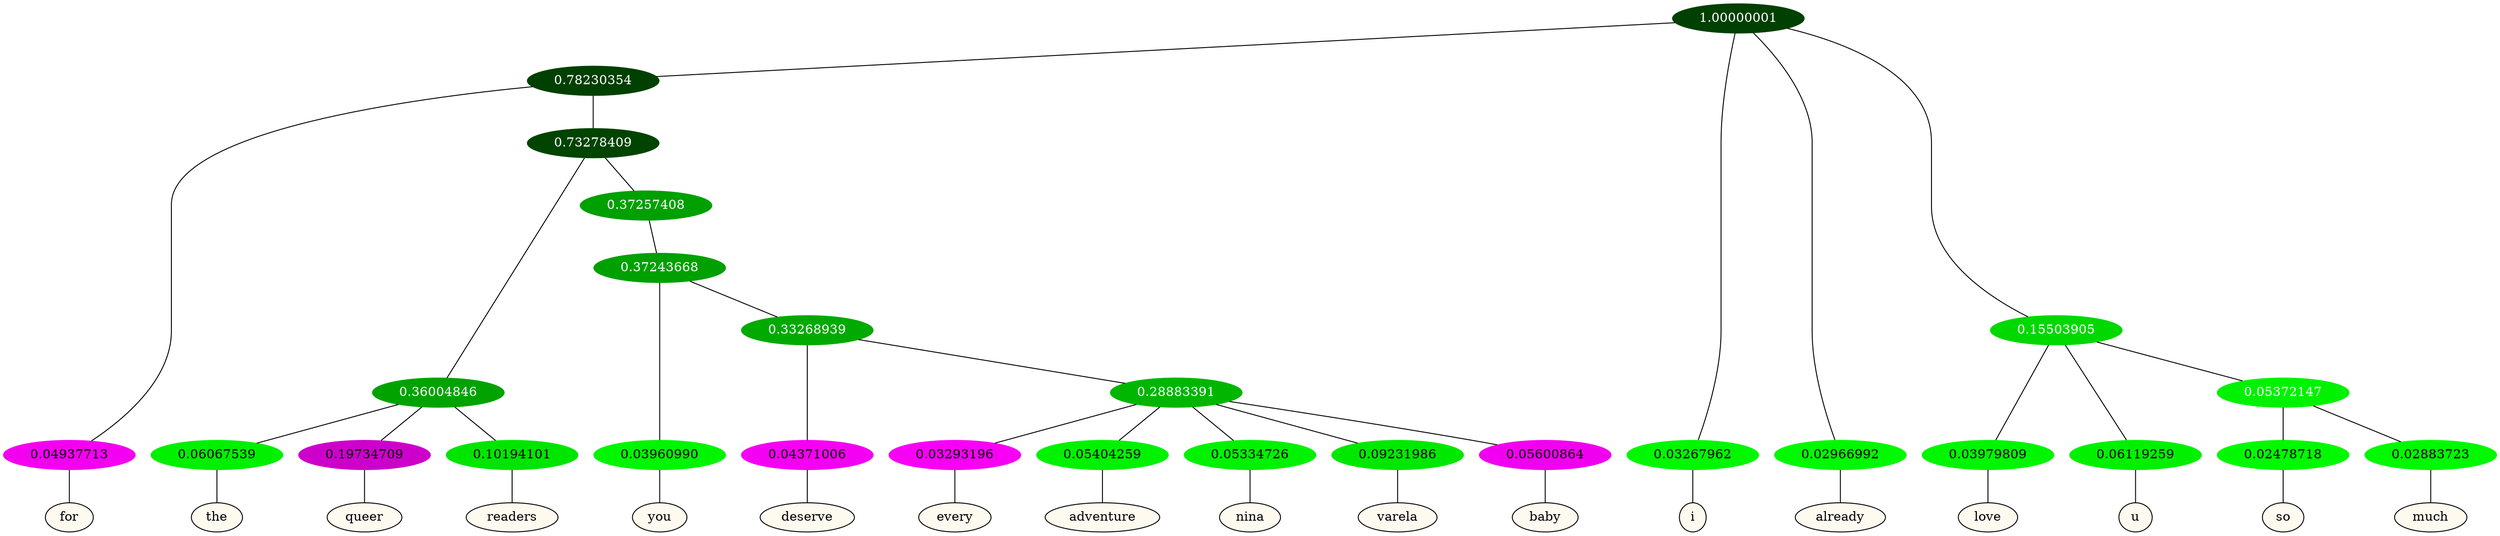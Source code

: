 graph {
	node [format=png height=0.15 nodesep=0.001 ordering=out overlap=prism overlap_scaling=0.01 ranksep=0.001 ratio=0.2 style=filled width=0.15]
	{
		rank=same
		a_w_5 [label=for color=black fillcolor=floralwhite style="filled,solid"]
		a_w_14 [label=the color=black fillcolor=floralwhite style="filled,solid"]
		a_w_15 [label=queer color=black fillcolor=floralwhite style="filled,solid"]
		a_w_16 [label=readers color=black fillcolor=floralwhite style="filled,solid"]
		a_w_18 [label=you color=black fillcolor=floralwhite style="filled,solid"]
		a_w_20 [label=deserve color=black fillcolor=floralwhite style="filled,solid"]
		a_w_22 [label=every color=black fillcolor=floralwhite style="filled,solid"]
		a_w_23 [label=adventure color=black fillcolor=floralwhite style="filled,solid"]
		a_w_24 [label=nina color=black fillcolor=floralwhite style="filled,solid"]
		a_w_25 [label=varela color=black fillcolor=floralwhite style="filled,solid"]
		a_w_26 [label=baby color=black fillcolor=floralwhite style="filled,solid"]
		a_w_2 [label=i color=black fillcolor=floralwhite style="filled,solid"]
		a_w_3 [label=already color=black fillcolor=floralwhite style="filled,solid"]
		a_w_7 [label=love color=black fillcolor=floralwhite style="filled,solid"]
		a_w_8 [label=u color=black fillcolor=floralwhite style="filled,solid"]
		a_w_12 [label=so color=black fillcolor=floralwhite style="filled,solid"]
		a_w_13 [label=much color=black fillcolor=floralwhite style="filled,solid"]
	}
	a_n_5 -- a_w_5
	a_n_14 -- a_w_14
	a_n_15 -- a_w_15
	a_n_16 -- a_w_16
	a_n_18 -- a_w_18
	a_n_20 -- a_w_20
	a_n_22 -- a_w_22
	a_n_23 -- a_w_23
	a_n_24 -- a_w_24
	a_n_25 -- a_w_25
	a_n_26 -- a_w_26
	a_n_2 -- a_w_2
	a_n_3 -- a_w_3
	a_n_7 -- a_w_7
	a_n_8 -- a_w_8
	a_n_12 -- a_w_12
	a_n_13 -- a_w_13
	{
		rank=same
		a_n_5 [label=0.04937713 color="0.835 1.000 0.951" fontcolor=black]
		a_n_14 [label=0.06067539 color="0.334 1.000 0.939" fontcolor=black]
		a_n_15 [label=0.19734709 color="0.835 1.000 0.803" fontcolor=black]
		a_n_16 [label=0.10194101 color="0.334 1.000 0.898" fontcolor=black]
		a_n_18 [label=0.03960990 color="0.334 1.000 0.960" fontcolor=black]
		a_n_20 [label=0.04371006 color="0.835 1.000 0.956" fontcolor=black]
		a_n_22 [label=0.03293196 color="0.835 1.000 0.967" fontcolor=black]
		a_n_23 [label=0.05404259 color="0.334 1.000 0.946" fontcolor=black]
		a_n_24 [label=0.05334726 color="0.334 1.000 0.947" fontcolor=black]
		a_n_25 [label=0.09231986 color="0.334 1.000 0.908" fontcolor=black]
		a_n_26 [label=0.05600864 color="0.835 1.000 0.944" fontcolor=black]
		a_n_2 [label=0.03267962 color="0.334 1.000 0.967" fontcolor=black]
		a_n_3 [label=0.02966992 color="0.334 1.000 0.970" fontcolor=black]
		a_n_7 [label=0.03979809 color="0.334 1.000 0.960" fontcolor=black]
		a_n_8 [label=0.06119259 color="0.334 1.000 0.939" fontcolor=black]
		a_n_12 [label=0.02478718 color="0.334 1.000 0.975" fontcolor=black]
		a_n_13 [label=0.02883723 color="0.334 1.000 0.971" fontcolor=black]
	}
	a_n_0 [label=1.00000001 color="0.334 1.000 0.250" fontcolor=grey99]
	a_n_1 [label=0.78230354 color="0.334 1.000 0.250" fontcolor=grey99]
	a_n_0 -- a_n_1
	a_n_0 -- a_n_2
	a_n_0 -- a_n_3
	a_n_4 [label=0.15503905 color="0.334 1.000 0.845" fontcolor=grey99]
	a_n_0 -- a_n_4
	a_n_1 -- a_n_5
	a_n_6 [label=0.73278409 color="0.334 1.000 0.267" fontcolor=grey99]
	a_n_1 -- a_n_6
	a_n_4 -- a_n_7
	a_n_4 -- a_n_8
	a_n_9 [label=0.05372147 color="0.334 1.000 0.946" fontcolor=grey99]
	a_n_4 -- a_n_9
	a_n_10 [label=0.36004846 color="0.334 1.000 0.640" fontcolor=grey99]
	a_n_6 -- a_n_10
	a_n_11 [label=0.37257408 color="0.334 1.000 0.627" fontcolor=grey99]
	a_n_6 -- a_n_11
	a_n_9 -- a_n_12
	a_n_9 -- a_n_13
	a_n_10 -- a_n_14
	a_n_10 -- a_n_15
	a_n_10 -- a_n_16
	a_n_17 [label=0.37243668 color="0.334 1.000 0.628" fontcolor=grey99]
	a_n_11 -- a_n_17
	a_n_17 -- a_n_18
	a_n_19 [label=0.33268939 color="0.334 1.000 0.667" fontcolor=grey99]
	a_n_17 -- a_n_19
	a_n_19 -- a_n_20
	a_n_21 [label=0.28883391 color="0.334 1.000 0.711" fontcolor=grey99]
	a_n_19 -- a_n_21
	a_n_21 -- a_n_22
	a_n_21 -- a_n_23
	a_n_21 -- a_n_24
	a_n_21 -- a_n_25
	a_n_21 -- a_n_26
}
